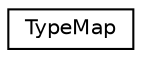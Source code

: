 digraph "Graphical Class Hierarchy"
{
  edge [fontname="Helvetica",fontsize="10",labelfontname="Helvetica",labelfontsize="10"];
  node [fontname="Helvetica",fontsize="10",shape=record];
  rankdir="LR";
  Node1 [label="TypeMap",height=0.2,width=0.4,color="black", fillcolor="white", style="filled",URL="$class_cake_1_1_database_1_1_type_map.html"];
}
